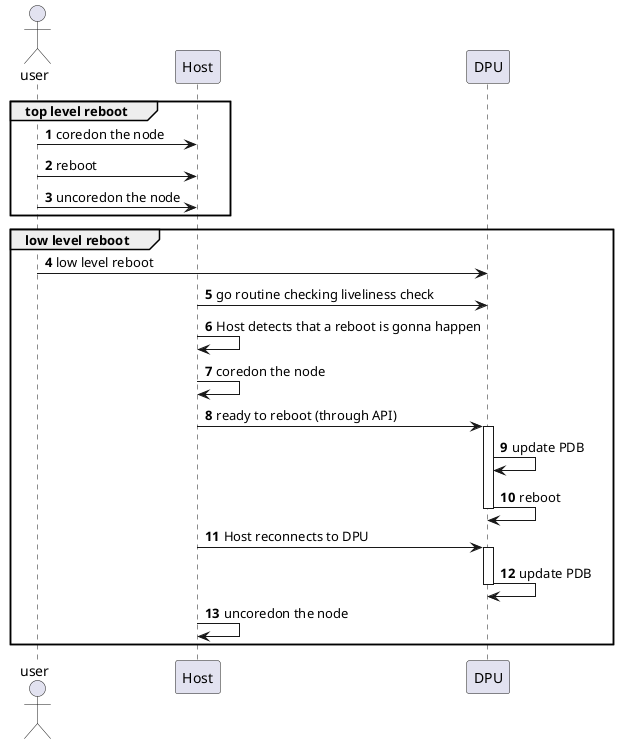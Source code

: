 @startuml reboot

actor user
autonumber

participant Host
participant DPU

'top reboot'
'Coredon the node'
'reboot'
'uncordon the node'
' user -> Host: top level reboot

'need a box around this'
group top level reboot
user -> Host: coredon the node
user -> Host: reboot
user -> Host: uncoredon the node
end
'bottom reboot'
'somehow needs to tell top to coredon the node'
'liveliness check?'
'go routine from top doing this'
'over gRPC'

group low level reboot
user -> DPU: low level reboot
Host -> DPU: go routine checking liveliness check
Host -> Host: Host detects that a reboot is gonna happen
Host -> Host: coredon the node
Host -> DPU: ready to reboot (through API)
activate DPU
DPU -> DPU: update PDB
DPU -> DPU: reboot
deactivate DPU
Host -> DPU: Host reconnects to DPU
activate DPU
' Host -> DPU: reboot done (API) pod disruption budget
DPU -> DPU: update PDB
deactivate DPU
Host -> Host: uncoredon the node
end
@enduml

